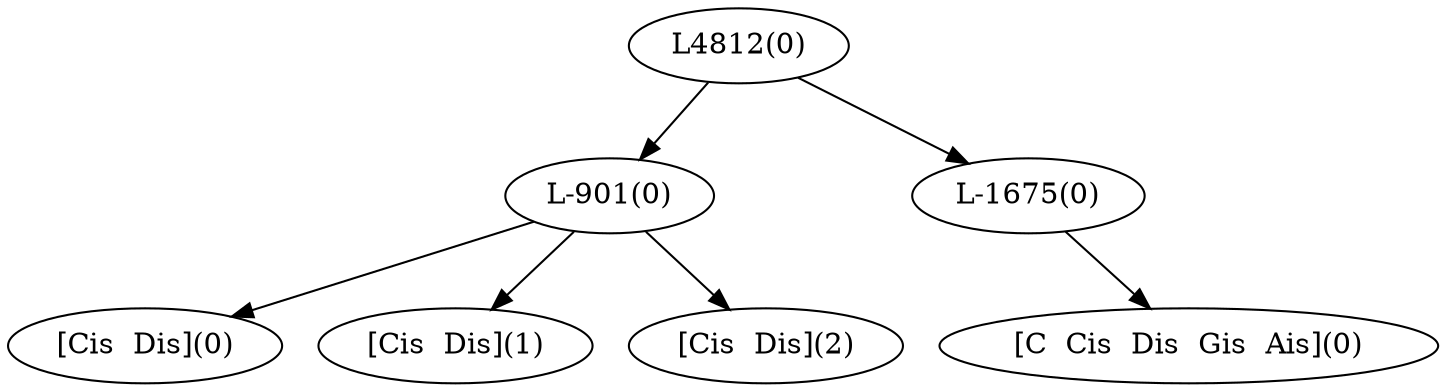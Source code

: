 digraph sample{
"L-901(0)"->"[Cis  Dis](0)"
"L-901(0)"->"[Cis  Dis](1)"
"L-901(0)"->"[Cis  Dis](2)"
"L-1675(0)"->"[C  Cis  Dis  Gis  Ais](0)"
"L4812(0)"->"L-901(0)"
"L4812(0)"->"L-1675(0)"
{rank = min; "L4812(0)"}
{rank = same; "L-901(0)"; "L-1675(0)";}
{rank = max; "[C  Cis  Dis  Gis  Ais](0)"; "[Cis  Dis](0)"; "[Cis  Dis](1)"; "[Cis  Dis](2)";}
}